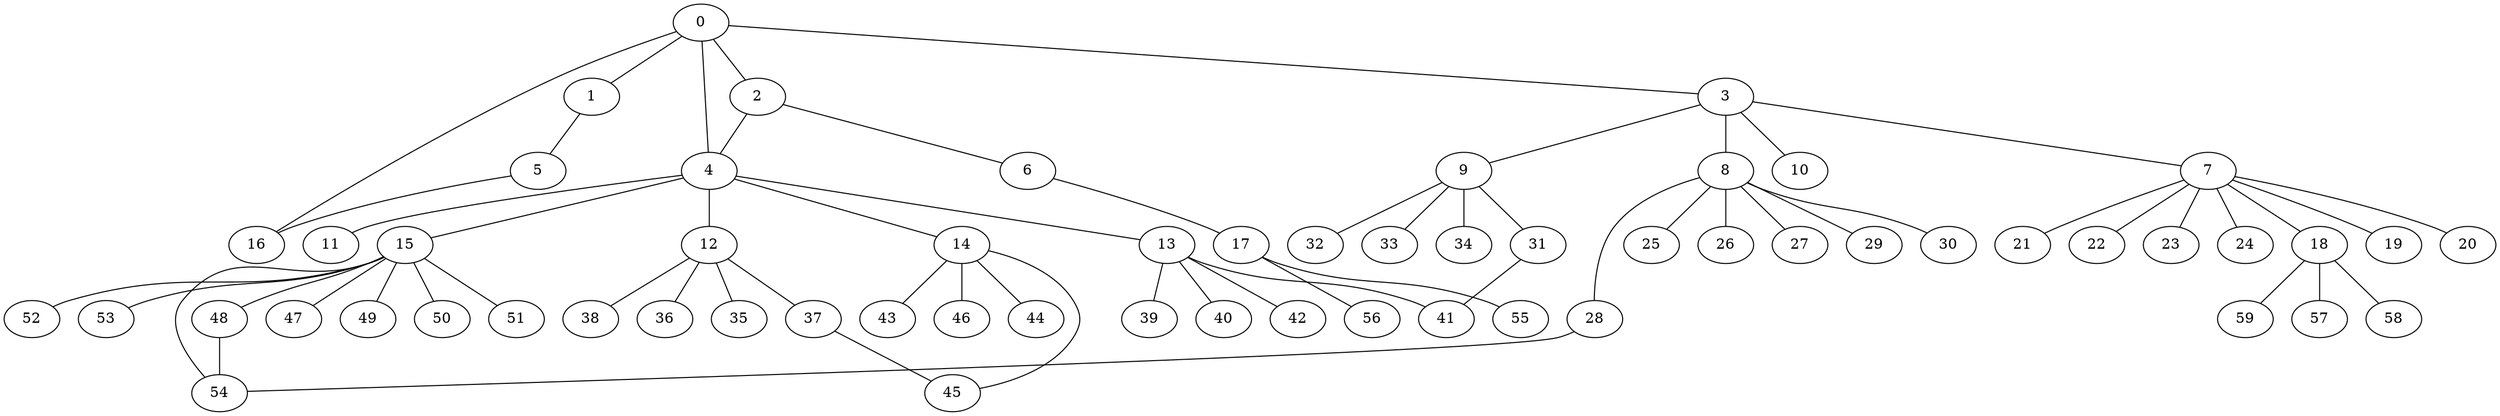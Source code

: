 
graph graphname {
    0 -- 1
0 -- 2
0 -- 3
0 -- 4
0 -- 16
1 -- 5
2 -- 6
2 -- 4
3 -- 8
3 -- 10
3 -- 9
3 -- 7
4 -- 11
4 -- 12
4 -- 13
4 -- 14
4 -- 15
5 -- 16
6 -- 17
7 -- 18
7 -- 19
7 -- 20
7 -- 21
7 -- 22
7 -- 23
7 -- 24
8 -- 25
8 -- 26
8 -- 27
8 -- 28
8 -- 29
8 -- 30
9 -- 32
9 -- 33
9 -- 34
9 -- 31
12 -- 36
12 -- 35
12 -- 37
12 -- 38
13 -- 40
13 -- 41
13 -- 42
13 -- 39
14 -- 44
14 -- 43
14 -- 45
14 -- 46
15 -- 47
15 -- 48
15 -- 49
15 -- 50
15 -- 51
15 -- 52
15 -- 53
15 -- 54
17 -- 56
17 -- 55
18 -- 57
18 -- 58
18 -- 59
28 -- 54
31 -- 41
37 -- 45
48 -- 54

}
